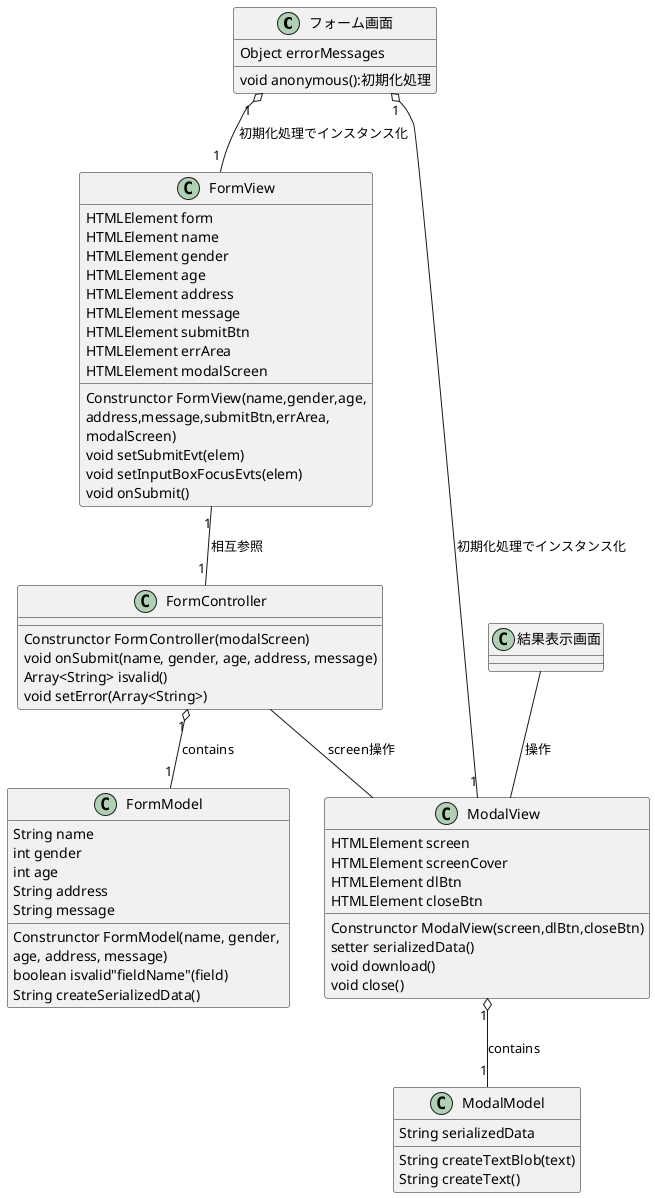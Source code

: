 
@startuml class diagram
class "フォーム画面" as fmSc{
    Object errorMessages
    void anonymous():初期化処理
}
class "FormView" as fv{
    HTMLElement form
    HTMLElement name
    HTMLElement gender
    HTMLElement age
    HTMLElement address
    HTMLElement message
    HTMLElement submitBtn
    HTMLElement errArea
    HTMLElement modalScreen
    Construnctor FormView(name,gender,age,\naddress,message,submitBtn,errArea,\nmodalScreen)
    void setSubmitEvt(elem)
    void setInputBoxFocusEvts(elem)
    void onSubmit()
}
class "FormController" as fc{
    Construnctor FormController(modalScreen)
    void onSubmit(name, gender, age, address, message)
    Array<String> isvalid()
    void setError(Array<String>)
}
class "FormModel" as fm{
    String name
    int gender
    int age
    String address
    String message
    Construnctor FormModel(name, gender, \nage, address, message)
    boolean isvalid"fieldName"(field)
    String createSerializedData()
}
class "結果表示画面" as rsltSc{
}
class "ModalView" as mv{
    HTMLElement screen
    HTMLElement screenCover
    HTMLElement dlBtn
    HTMLElement closeBtn
    Construnctor ModalView(screen,dlBtn,closeBtn)
    setter serializedData()
    void download()
    void close()
}
class "ModalModel" as mm{
    String serializedData
    String createTextBlob(text)
    String createText()
}

fmSc "1" o-- "1" fv  : 初期化処理でインスタンス化
fv "1" -- "1" fc  : 相互参照
fc "1" o-- "1" fm  : contains

' fmSc  -  rsltSc : モーダル画面表示
rsltSc  -- mv   : 操作
fmSc "1" o-- "1" mv  : 初期化処理でインスタンス化
fc  -- mv   : screen操作
mv  "1" o-- "1" mm : contains





@enduml